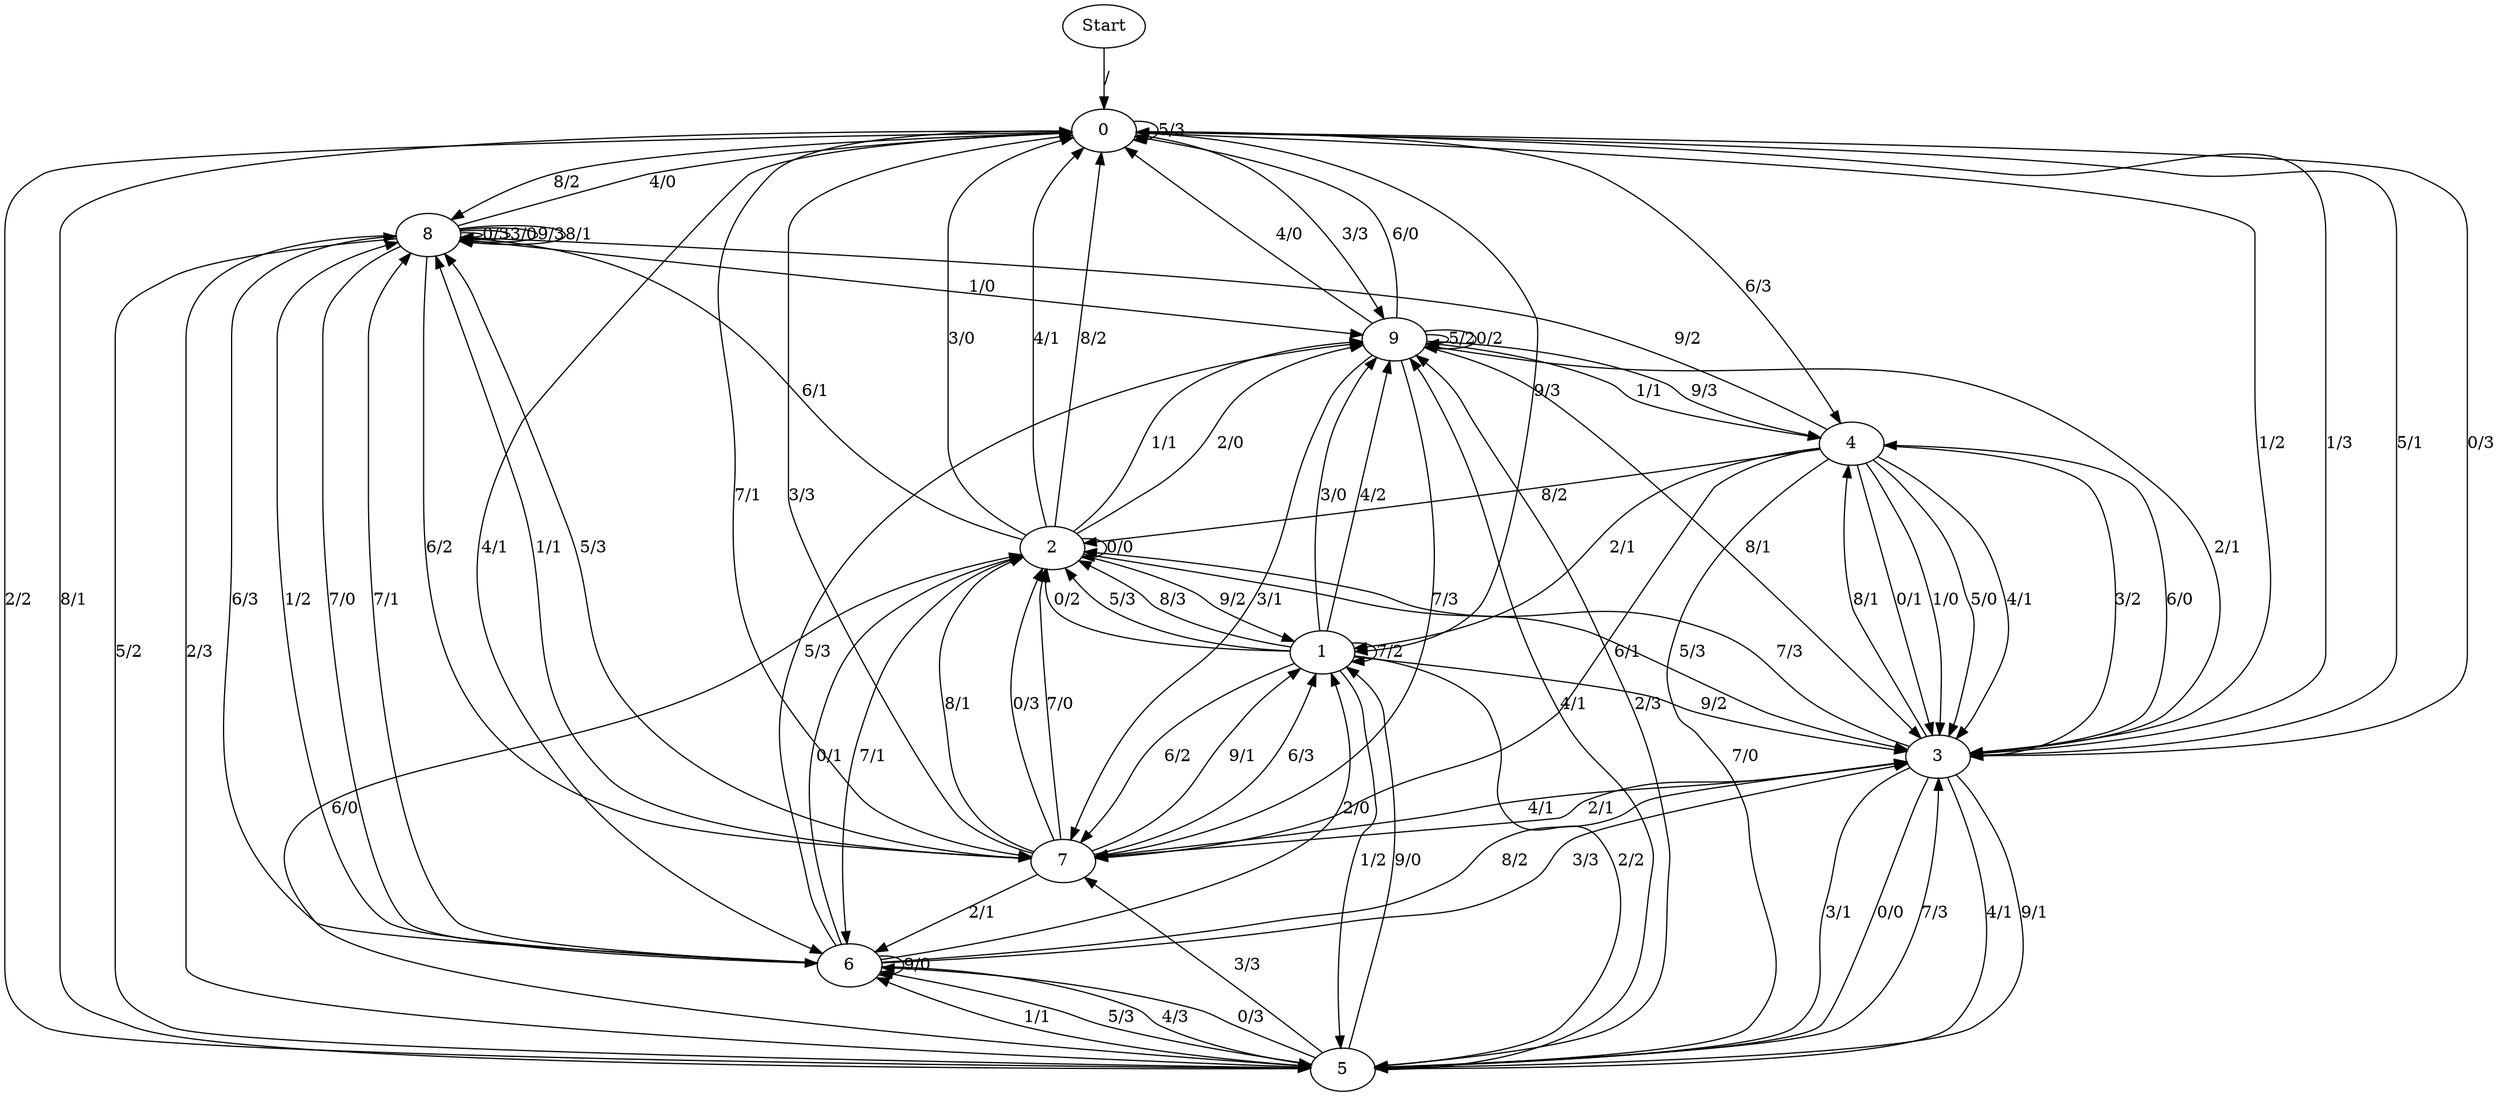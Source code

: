 digraph {
	Start -> 0 [label="/"]
	0 -> 8 [label="8/2"]
	0 -> 3 [label="0/3"]
	0 -> 6 [label="4/1"]
	0 -> 1 [label="9/3"]
	0 -> 5 [label="2/2"]
	0 -> 3 [label="1/2"]
	0 -> 7 [label="7/1"]
	0 -> 4 [label="6/3"]
	0 -> 0 [label="5/3"]
	0 -> 9 [label="3/3"]
	2 -> 2 [label="0/0"]
	2 -> 0 [label="4/1"]
	2 -> 0 [label="8/2"]
	2 -> 1 [label="9/2"]
	2 -> 3 [label="5/3"]
	2 -> 9 [label="1/1"]
	2 -> 9 [label="2/0"]
	2 -> 0 [label="3/0"]
	2 -> 8 [label="6/1"]
	2 -> 6 [label="7/1"]
	3 -> 2 [label="7/3"]
	3 -> 5 [label="4/1"]
	3 -> 4 [label="6/0"]
	3 -> 4 [label="8/1"]
	3 -> 5 [label="9/1"]
	3 -> 0 [label="1/3"]
	3 -> 7 [label="2/1"]
	3 -> 5 [label="3/1"]
	3 -> 5 [label="0/0"]
	3 -> 0 [label="5/1"]
	7 -> 2 [label="7/0"]
	7 -> 8 [label="1/1"]
	7 -> 3 [label="4/1"]
	7 -> 6 [label="2/1"]
	7 -> 8 [label="5/3"]
	7 -> 2 [label="8/1"]
	7 -> 2 [label="0/3"]
	7 -> 1 [label="9/1"]
	7 -> 1 [label="6/3"]
	7 -> 0 [label="3/3"]
	1 -> 2 [label="0/2"]
	1 -> 2 [label="5/3"]
	1 -> 1 [label="7/2"]
	1 -> 7 [label="6/2"]
	1 -> 3 [label="9/2"]
	1 -> 2 [label="8/3"]
	1 -> 9 [label="3/0"]
	1 -> 9 [label="4/2"]
	1 -> 5 [label="2/2"]
	1 -> 5 [label="1/2"]
	9 -> 3 [label="2/1"]
	9 -> 4 [label="1/1"]
	9 -> 9 [label="5/2"]
	9 -> 0 [label="6/0"]
	9 -> 7 [label="3/1"]
	9 -> 4 [label="9/3"]
	9 -> 0 [label="4/0"]
	9 -> 7 [label="7/3"]
	9 -> 9 [label="0/2"]
	9 -> 3 [label="8/1"]
	4 -> 1 [label="2/1"]
	4 -> 7 [label="6/1"]
	4 -> 5 [label="7/0"]
	4 -> 3 [label="0/1"]
	4 -> 3 [label="3/2"]
	4 -> 3 [label="1/0"]
	4 -> 8 [label="9/2"]
	4 -> 2 [label="8/2"]
	4 -> 3 [label="5/0"]
	4 -> 3 [label="4/1"]
	8 -> 8 [label="0/3"]
	8 -> 8 [label="3/0"]
	8 -> 7 [label="6/2"]
	8 -> 9 [label="1/0"]
	8 -> 8 [label="9/3"]
	8 -> 0 [label="4/0"]
	8 -> 5 [label="5/2"]
	8 -> 8 [label="8/1"]
	8 -> 6 [label="7/0"]
	8 -> 5 [label="2/3"]
	5 -> 7 [label="3/3"]
	5 -> 6 [label="0/3"]
	5 -> 6 [label="1/1"]
	5 -> 0 [label="8/1"]
	5 -> 3 [label="7/3"]
	5 -> 9 [label="4/1"]
	5 -> 9 [label="2/3"]
	5 -> 1 [label="9/0"]
	5 -> 2 [label="6/0"]
	5 -> 6 [label="5/3"]
	6 -> 5 [label="4/3"]
	6 -> 1 [label="2/0"]
	6 -> 8 [label="7/1"]
	6 -> 6 [label="9/0"]
	6 -> 9 [label="5/3"]
	6 -> 8 [label="6/3"]
	6 -> 3 [label="8/2"]
	6 -> 2 [label="0/1"]
	6 -> 3 [label="3/3"]
	6 -> 8 [label="1/2"]
}